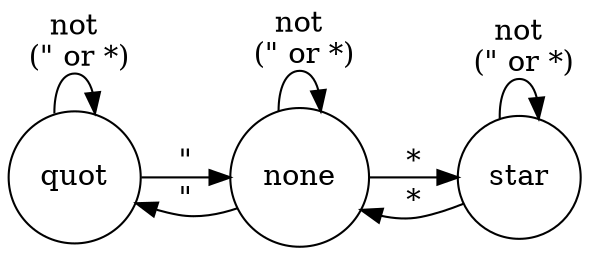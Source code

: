 digraph Letters {

	rankdir=LR;
	node [shape = circle, pos="0,0!"];
	quot [shape = circle, pos="2,1!"];
	star [shape = circle, pos="2,-1!"];
	none -> none [label = "not\n (\" or *)"];
	none -> quot [label = "\""];
	none -> star [label = "*"];

	quot -> none [label = "\""];
	star -> none [label = "*"];

	star -> star [label = "not\n (\" or *)"]
	quot -> quot [label = "not\n (\" or *)"]


}
